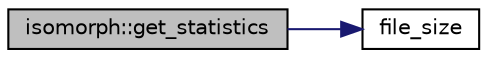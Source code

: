 digraph "isomorph::get_statistics"
{
  edge [fontname="Helvetica",fontsize="10",labelfontname="Helvetica",labelfontsize="10"];
  node [fontname="Helvetica",fontsize="10",shape=record];
  rankdir="LR";
  Node2770 [label="isomorph::get_statistics",height=0.2,width=0.4,color="black", fillcolor="grey75", style="filled", fontcolor="black"];
  Node2770 -> Node2771 [color="midnightblue",fontsize="10",style="solid",fontname="Helvetica"];
  Node2771 [label="file_size",height=0.2,width=0.4,color="black", fillcolor="white", style="filled",URL="$df/dbf/sajeeb_8_c.html#a5c37cf5785204b6e9adf647dc14d0e50"];
}
